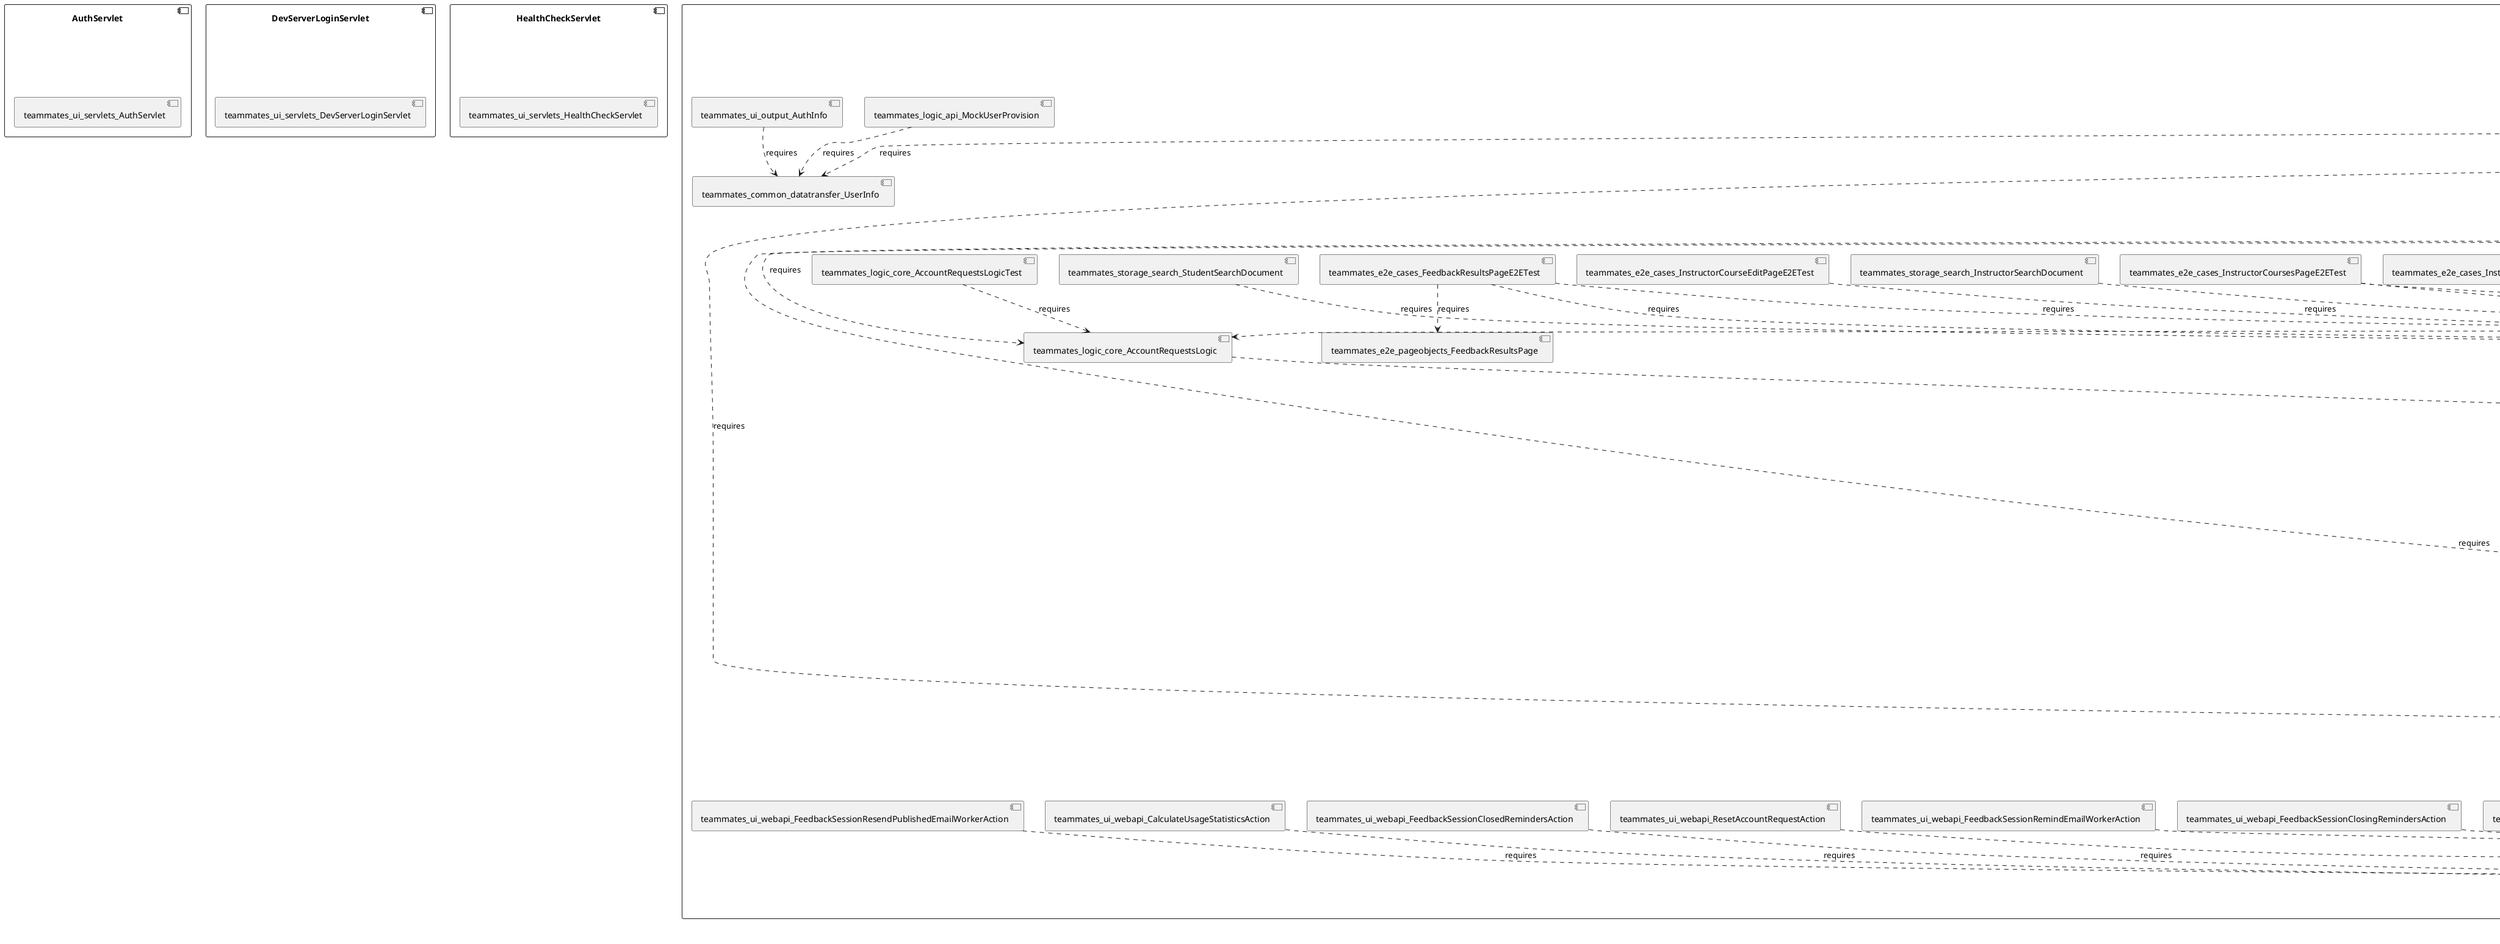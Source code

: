@startuml
skinparam fixCircleLabelOverlapping true
component "AuthServlet\n\n\n\n\n\n" {
[teammates_ui_servlets_AuthServlet]
}
component "DevServerLoginServlet\n\n\n\n\n\n" {
[teammates_ui_servlets_DevServerLoginServlet]
}
component "HealthCheckServlet\n\n\n\n\n\n" {
[teammates_ui_servlets_HealthCheckServlet]
}
component "LogoutServlet\n\n\n\n\n\n" {
[teammates_common_datatransfer_attributes_CourseAttributes]
[teammates_logic_external_SendgridService]
[teammates_logic_core_FeedbackResponseCommentsLogicTest]
[teammates_ui_webapi_UnpublishFeedbackSessionAction]
[teammates_ui_output_FeedbackSessionData]
[teammates_ui_webapi_UpdateFeedbackSessionAction]
[teammates_logic_external_GoogleCloudTasksService]
[teammates_e2e_pageobjects_AppPage]
[teammates_e2e_pageobjects_InstructorFeedbackResultsPage]
[teammates_storage_api_CoursesDbTest]
[teammates_e2e_pageobjects_FeedbackResultsPage]
[teammates_ui_webapi_BaseActionTest]
[teammates_ui_webapi_GetFeedbackResponsesActionTest]
[teammates_logic_api_EmailGeneratorTest]
[teammates_storage_api_FeedbackQuestionsDb]
[teammates_test_BaseTestCaseWithLocalDatabaseAccess]
[teammates_storage_search_StudentSearchDocument]
[teammates_lnp_cases_BaseLNPTestCase]
[teammates_e2e_cases_InstructorFeedbackReportPageE2ETest]
[teammates_client_scripts_DataMigrationForTeamNameInResponseGiver]
[teammates_ui_webapi_DatastoreBackupAction]
[teammates_storage_api_DeadlineExtensionsDb]
[teammates_e2e_util_BackDoor]
[teammates_ui_servlets_LogoutServlet]
[teammates_logic_api_LogicExtension]
[teammates_logic_external_EmptyAuthService]
[teammates_common_util_StringHelper]
[teammates_logic_api_Logic]
[teammates_storage_api_FeedbackQuestionsDbTest]
[teammates_common_util_Logger]
[teammates_logic_core_InstructorsLogicTest]
[teammates_ui_webapi_CreateNotificationAction]
[teammates_e2e_cases_InstructorCoursesPageE2ETest]
[teammates_storage_search_SearchManager]
[teammates_lnp_util_BackDoor]
[teammates_test_MockHttpServletResponse]
[teammates_e2e_cases_FeedbackResultsPageE2ETest]
[teammates_e2e_cases_InstructorSessionIndividualExtensionPageE2ETest]
[teammates_ui_webapi_FeedbackSessionRemindParticularUsersEmailWorkerAction]
[teammates_ui_webapi_SendErrorReportAction]
[teammates_storage_api_FeedbackSessionsDbTest]
[teammates_e2e_cases_InstructorCourseEditPageE2ETest]
[teammates_ui_servlets_LoginServlet]
[teammates_logic_api_MockUserProvision]
[teammates_ui_servlets_OAuth2CallbackServlet]
[teammates_ui_webapi_GetCoursesActionTest]
[teammates_ui_servlets_OriginCheckFilterTest]
[teammates_ui_webapi_CreateAccountAction]
[teammates_ui_output_FeedbackQuestionData]
[teammates_logic_core_AccountRequestsLogic]
[teammates_ui_servlets_OriginCheckFilter]
[teammates_logic_core_AccountsLogicTest]
[teammates_ui_webapi_FeedbackSessionOpeningSoonRemindersAction]
[teammates_ui_webapi_FeedbackSessionOpeningRemindersAction]
[teammates_logic_core_StudentsLogicTest]
[teammates_storage_api_EntitiesDb]
[teammates_e2e_cases_BaseE2ETestCase]
[teammates_logic_core_FeedbackQuestionsLogic]
[teammates_logic_external_AuthService]
[teammates_logic_api_TaskQueuer]
[teammates_logic_core_FeedbackResponsesLogicTest]
[teammates_logic_external_LocalTaskQueueService]
[teammates_logic_api_MockEmailSender]
[teammates_logic_external_EmptyEmailService]
[teammates_logic_core_AccountsLogic]
[teammates_storage_api_FeedbackResponseCommentsDbTest]
[teammates_main_Application]
[teammates_common_datatransfer_questions_FeedbackResponseDetails]
[teammates_logic_api_MockAuthProxy]
[teammates_logic_api_UserProvisionTest]
[teammates_logic_external_MailgunService]
[teammates_ui_webapi_CreateFeedbackSessionLogAction]
[teammates_ui_output_FeedbackResponseCommentData]
[teammates_logic_core_CoursesLogic]
[teammates_logic_core_DeadlineExtensionsLogic]
[teammates_storage_search_StudentSearchManager]
[teammates_common_datatransfer_attributes_FeedbackQuestionAttributes]
[teammates_storage_api_NotificationsDbTest]
[teammates_e2e_cases_InstructorCourseJoinConfirmationPageE2ETest]
[teammates_client_scripts_GenerateUsageStatisticsObjects]
[teammates_e2e_cases_StudentCourseJoinConfirmationPageE2ETest]
[teammates_logic_core_FeedbackQuestionsLogicTest]
[teammates_ui_webapi_SearchInstructorsActionTest]
[teammates_logic_core_InstructorsLogic]
[teammates_ui_servlets_RequestTraceFilter]
[teammates_common_datatransfer_attributes_StudentAttributes]
[teammates_logic_core_FeedbackSessionsLogic]
[teammates_common_datatransfer_InstructorPrivileges]
[teammates_storage_api_UsageStatisticsDb]
[teammates_logic_api_EmailSender]
[teammates_storage_search_SearchManagerFactory]
[teammates_logic_external_GoogleRecaptchaService]
[teammates_logic_core_DataBundleLogic]
[teammates_lnp_util_LNPSpecification]
[teammates_logic_external_FirebaseAuthService]
[teammates_ui_webapi_ArchiveCourseAction]
[teammates_common_util_Config]
[teammates_storage_api_CoursesDb]
[teammates_ui_servlets_WebApiServletTest]
[teammates_ui_webapi_FeedbackSessionPublishedEmailWorkerAction]
[teammates_e2e_cases_BaseFeedbackQuestionE2ETest]
[teammates_common_datatransfer_attributes_FeedbackResponseCommentAttributes]
[teammates_storage_api_FeedbackResponsesDbTest]
[teammates_ui_servlets_WebPageServlet]
[teammates_common_datatransfer_DataBundle]
[teammates_storage_search_InstructorSearchTest]
[teammates_ui_output_InstructorPrivilegeData]
[teammates_logic_api_AuthProxy]
[teammates_storage_api_AccountRequestsDbTest]
[teammates_ui_webapi_CreateFeedbackSessionAction]
[teammates_common_datatransfer_UserInfo]
[teammates_logic_core_FeedbackResponseCommentsLogic]
[teammates_common_datatransfer_attributes_FeedbackQuestionAttributesTest]
[teammates_logic_external_MailjetService]
[teammates_ui_webapi_GateKeeper]
[teammates_storage_api_FeedbackResponsesDb]
[teammates_storage_search_StudentSearchTest]
[teammates_ui_output_CourseData]
[teammates_common_datatransfer_attributes_InstructorAttributes]
[teammates_e2e_cases_InstructorCourseDetailsPageE2ETest]
[teammates_logic_core_DataBundleLogicTest]
[teammates_ui_servlets_LegacyUrlMapperTest]
[teammates_common_util_AppUrl]
[teammates_logic_core_FeedbackSessionsLogicTest]
[teammates_ui_webapi_CreateFeedbackResponseCommentActionTest]
[teammates_common_datatransfer_questions_FeedbackQuestionDetails]
[teammates_ui_webapi_GetFeedbackQuestionRecipientsActionTest]
[teammates_logic_api_BaseLogicTest]
[teammates_e2e_cases_axe_StudentCourseJoinConfirmationPageAxeTest]
[teammates_logic_external_EmptyRecaptchaService]
[teammates_logic_core_BaseLogicTest]
[teammates_logic_core_FeedbackResponsesLogic]
[teammates_storage_api_FeedbackResponseCommentsDb]
[teammates_storage_api_FeedbackSessionsDb]
[teammates_logic_external_EmailSenderService]
[teammates_e2e_util_RetryManager]
[teammates_logic_external_LogService]
[teammates_logic_api_MockLogsProcessor]
[teammates_ui_webapi_GetAccountsActionTest]
[teammates_logic_external_RecaptchaService]
[teammates_logic_core_NotificationsLogic]
[teammates_storage_api_DeadlineExtensionsDbTest]
[teammates_storage_search_BaseSearchTest]
[teammates_storage_api_StudentsDbTest]
[teammates_storage_api_StudentsDb]
[teammates_logic_api_RecaptchaVerifier]
[teammates_logic_api_MockTaskQueuer]
[teammates_logic_external_LocalLoggingService]
[teammates_logic_external_TaskQueueService]
[teammates_logic_core_StudentsLogic]
[teammates_logic_external_GoogleCloudLoggingService]
[teammates_client_scripts_PopulateCourseSearchDocuments]
[teammates_ui_webapi_PublishFeedbackSessionAction]
[teammates_logic_core_UsageStatisticsLogicTest]
[teammates_ui_output_FeedbackResponseData]
[teammates_logic_api_EmailGenerator]
[teammates_e2e_cases_InstructorCourseStudentDetailsEditPageE2ETest]
[teammates_ui_output_FeedbackSessionLogData]
[teammates_common_datatransfer_attributes_FeedbackSessionAttributes]
[teammates_logic_core_NotificationsLogicTest]
[teammates_ui_webapi_SubmitFeedbackResponsesAction]
[teammates_ui_output_AuthInfo]
[teammates_common_datatransfer_TeamEvalResult]
[teammates_storage_api_InstructorsDbTest]
[teammates_storage_api_EntitiesDbTest]
[teammates_ui_webapi_GetInstructorPrivilegeActionTest]
[teammates_ui_webapi_UpdateInstructorPrivilegeAction]
[teammates_e2e_cases_InstructorFeedbackSessionsPageE2ETest]
[teammates_logic_api_UserProvision]
[teammates_storage_search_InstructorSearchManager]
[teammates_e2e_cases_FeedbackSubmitPageE2ETest]
[teammates_ui_webapi_RestoreFeedbackSessionActionTest]
[teammates_ui_servlets_WebApiServlet]
[teammates_logic_core_DeadlineExtensionsLogicTest]
[teammates_logic_api_LogsProcessor]
[teammates_e2e_cases_AdminSessionsPageE2ETest]
[teammates_ui_webapi_GetFeedbackResponseCommentActionTest]
[teammates_storage_api_AccountRequestsDb]
[teammates_ui_servlets_LegacyUrlMapper]
[teammates_e2e_cases_InstructorFeedbackEditPageE2ETest]
[teammates_logic_core_CoursesLogicTest]
[teammates_ui_request_InstructorPrivilegeUpdateRequest]
[teammates_ui_webapi_UpdateFeedbackResponseCommentActionTest]
[teammates_logic_core_LogicStarter]
[teammates_storage_api_NotificationsDb]
[teammates_e2e_cases_InstructorStudentActivityLogsPageE2ETest]
[teammates_logic_api_MockRecaptchaVerifier]
[teammates_client_scripts_DataMigrationForFeedbackSessionMismatchedTimezone]
[teammates_storage_search_AccountRequestSearchTest]
[teammates_e2e_cases_axe_InstructorCourseJoinConfirmationPageAxeTest]
[teammates_ui_webapi_FeedbackSessionUnpublishedEmailWorkerAction]
[teammates_storage_search_InstructorSearchDocument]
[teammates_test_MockHttpServletRequest]
[teammates_storage_api_AccountsDbTest]
[teammates_common_datatransfer_attributes_FeedbackResponseAttributes]
[teammates_ui_webapi_FeedbackSessionClosingRemindersAction]
[teammates_ui_webapi_FeedbackSessionRemindEmailWorkerAction]
[teammates_e2e_cases_InstructorHomePageE2ETest]
[teammates_common_datatransfer_InstructorPermissionSet]
[teammates_ui_webapi_ResetAccountRequestAction]
[teammates_storage_search_AccountRequestSearchManager]
[teammates_storage_api_InstructorsDb]
[teammates_e2e_pageobjects_Browser]
[teammates_storage_api_AccountsDb]
[teammates_ui_webapi_FeedbackSessionClosedRemindersAction]
[teammates_ui_webapi_CalculateUsageStatisticsAction]
[teammates_ui_webapi_FeedbackSessionResendPublishedEmailWorkerAction]
[teammates_ui_webapi_JoinCourseAction]
[teammates_common_datatransfer_questions_FeedbackContributionQuestionDetails]
[teammates_ui_webapi_CreateNotificationActionTest]
[teammates_logic_core_UsageStatisticsLogic]
[teammates_test_MockFilterChain]
[teammates_logic_core_AccountRequestsLogicTest]
[teammates_ui_webapi_Action]
[teammates_common_datatransfer_attributes_NotificationAttributes]
[teammates_logic_core_InstructorsLogicTest]..>[teammates_storage_api_InstructorsDb] : requires
[teammates_logic_core_InstructorsLogic]..>[teammates_storage_api_InstructorsDb] : requires
[teammates_logic_core_DataBundleLogic]..>[teammates_storage_api_InstructorsDb] : requires
[teammates_storage_search_InstructorSearchTest]..>[teammates_storage_api_InstructorsDb] : requires
[teammates_storage_api_InstructorsDbTest]..>[teammates_storage_api_InstructorsDb] : requires
[teammates_storage_search_InstructorSearchManager]..>[teammates_storage_api_InstructorsDb] : requires
[teammates_ui_output_FeedbackResponseData]..>[teammates_common_datatransfer_questions_FeedbackResponseDetails] : requires
[teammates_common_datatransfer_attributes_FeedbackResponseAttributes]..>[teammates_common_datatransfer_questions_FeedbackResponseDetails] : requires
[teammates_ui_webapi_BaseActionTest]..>[teammates_logic_api_MockLogsProcessor] : requires
[teammates_ui_webapi_GetFeedbackResponsesActionTest]..>[teammates_common_datatransfer_attributes_FeedbackQuestionAttributes] : requires
[teammates_e2e_cases_InstructorFeedbackReportPageE2ETest]..>[teammates_common_datatransfer_attributes_FeedbackQuestionAttributes] : requires
[teammates_e2e_cases_InstructorStudentActivityLogsPageE2ETest]..>[teammates_common_datatransfer_attributes_FeedbackQuestionAttributes] : requires
[teammates_e2e_cases_FeedbackResultsPageE2ETest]..>[teammates_e2e_pageobjects_FeedbackResultsPage] : requires
[teammates_client_scripts_GenerateUsageStatisticsObjects]..>[teammates_logic_api_Logic] : requires
[teammates_client_scripts_PopulateCourseSearchDocuments]..>[teammates_logic_api_Logic] : requires
[teammates_ui_webapi_Action]..>[teammates_logic_api_Logic] : requires
[teammates_logic_api_Logic]..>[teammates_logic_core_AccountRequestsLogic] : requires
[teammates_logic_core_UsageStatisticsLogic]..>[teammates_logic_core_AccountRequestsLogic] : requires
[teammates_logic_core_AccountRequestsLogicTest]..>[teammates_logic_core_AccountRequestsLogic] : requires
[teammates_ui_webapi_BaseActionTest]..>[teammates_logic_api_MockAuthProxy] : requires
[teammates_e2e_pageobjects_AppPage]..>[teammates_e2e_pageobjects_Browser] : requires
[teammates_e2e_cases_BaseE2ETestCase]..>[teammates_e2e_pageobjects_Browser] : requires
[teammates_ui_webapi_Action]..>[teammates_logic_api_LogsProcessor] : requires
[teammates_logic_api_RecaptchaVerifier]..>[teammates_logic_external_GoogleRecaptchaService] : requires
[teammates_logic_api_RecaptchaVerifier]..>[teammates_logic_external_EmptyRecaptchaService] : requires
[teammates_logic_api_RecaptchaVerifier]..>[teammates_logic_external_RecaptchaService] : requires
[teammates_logic_core_FeedbackResponseCommentsLogicTest]..>[teammates_logic_core_FeedbackResponsesLogic] : requires
[teammates_client_scripts_DataMigrationForTeamNameInResponseGiver]..>[teammates_logic_core_FeedbackResponsesLogic] : requires
[teammates_logic_api_Logic]..>[teammates_logic_core_FeedbackResponsesLogic] : requires
[teammates_logic_core_InstructorsLogicTest]..>[teammates_logic_core_FeedbackResponsesLogic] : requires
[teammates_logic_core_StudentsLogicTest]..>[teammates_logic_core_FeedbackResponsesLogic] : requires
[teammates_logic_core_FeedbackQuestionsLogic]..>[teammates_logic_core_FeedbackResponsesLogic] : requires
[teammates_logic_core_FeedbackResponsesLogicTest]..>[teammates_logic_core_FeedbackResponsesLogic] : requires
[teammates_logic_core_CoursesLogic]..>[teammates_logic_core_FeedbackResponsesLogic] : requires
[teammates_logic_core_FeedbackQuestionsLogicTest]..>[teammates_logic_core_FeedbackResponsesLogic] : requires
[teammates_logic_core_InstructorsLogic]..>[teammates_logic_core_FeedbackResponsesLogic] : requires
[teammates_logic_core_FeedbackSessionsLogic]..>[teammates_logic_core_FeedbackResponsesLogic] : requires
[teammates_logic_core_FeedbackResponseCommentsLogic]..>[teammates_logic_core_FeedbackResponsesLogic] : requires
[teammates_logic_core_FeedbackSessionsLogicTest]..>[teammates_logic_core_FeedbackResponsesLogic] : requires
[teammates_logic_core_StudentsLogic]..>[teammates_logic_core_FeedbackResponsesLogic] : requires
[teammates_logic_core_CoursesLogicTest]..>[teammates_logic_core_FeedbackResponsesLogic] : requires
[teammates_logic_core_UsageStatisticsLogic]..>[teammates_logic_core_FeedbackResponsesLogic] : requires
[teammates_storage_api_FeedbackSessionsDbTest]..>[teammates_storage_api_FeedbackSessionsDb] : requires
[teammates_logic_core_FeedbackSessionsLogic]..>[teammates_storage_api_FeedbackSessionsDb] : requires
[teammates_logic_core_DataBundleLogic]..>[teammates_storage_api_FeedbackSessionsDb] : requires
[teammates_logic_core_FeedbackSessionsLogicTest]..>[teammates_storage_api_FeedbackSessionsDb] : requires
[teammates_ui_output_FeedbackQuestionData]..>[teammates_common_datatransfer_questions_FeedbackQuestionDetails] : requires
[teammates_common_datatransfer_attributes_FeedbackQuestionAttributes]..>[teammates_common_datatransfer_questions_FeedbackQuestionDetails] : requires
[teammates_ui_servlets_OriginCheckFilterTest]..>[teammates_test_MockFilterChain] : requires
[teammates_logic_core_FeedbackResponseCommentsLogicTest]..>[teammates_logic_core_FeedbackQuestionsLogic] : requires
[teammates_logic_api_Logic]..>[teammates_logic_core_FeedbackQuestionsLogic] : requires
[teammates_logic_core_StudentsLogicTest]..>[teammates_logic_core_FeedbackQuestionsLogic] : requires
[teammates_logic_core_FeedbackResponsesLogicTest]..>[teammates_logic_core_FeedbackQuestionsLogic] : requires
[teammates_logic_core_CoursesLogic]..>[teammates_logic_core_FeedbackQuestionsLogic] : requires
[teammates_logic_core_FeedbackQuestionsLogicTest]..>[teammates_logic_core_FeedbackQuestionsLogic] : requires
[teammates_logic_core_InstructorsLogic]..>[teammates_logic_core_FeedbackQuestionsLogic] : requires
[teammates_logic_core_FeedbackSessionsLogic]..>[teammates_logic_core_FeedbackQuestionsLogic] : requires
[teammates_logic_core_FeedbackSessionsLogicTest]..>[teammates_logic_core_FeedbackQuestionsLogic] : requires
[teammates_logic_core_FeedbackResponsesLogic]..>[teammates_logic_core_FeedbackQuestionsLogic] : requires
[teammates_logic_core_CoursesLogicTest]..>[teammates_logic_core_FeedbackQuestionsLogic] : requires
[teammates_ui_output_InstructorPrivilegeData]..>[teammates_common_datatransfer_InstructorPrivileges] : requires
[teammates_common_datatransfer_attributes_InstructorAttributes]..>[teammates_common_datatransfer_InstructorPrivileges] : requires
[teammates_ui_request_InstructorPrivilegeUpdateRequest]..>[teammates_common_datatransfer_InstructorPrivileges] : requires
[teammates_storage_search_SearchManagerFactory]..>[teammates_storage_search_InstructorSearchManager] : requires
[teammates_lnp_cases_BaseLNPTestCase]..>[teammates_lnp_util_BackDoor] : requires
[teammates_logic_api_EmailSender]..>[teammates_logic_external_SendgridService] : requires
[teammates_logic_api_EmailSender]..>[teammates_logic_external_EmptyEmailService] : requires
[teammates_logic_api_EmailSender]..>[teammates_logic_external_MailgunService] : requires
[teammates_logic_api_EmailSender]..>[teammates_logic_external_MailjetService] : requires
[teammates_logic_api_EmailSender]..>[teammates_logic_external_EmailSenderService] : requires
[teammates_ui_output_FeedbackSessionLogData]..>[teammates_ui_output_FeedbackSessionData] : requires
[teammates_ui_webapi_BaseActionTest]..>[teammates_logic_api_LogicExtension] : requires
[teammates_test_BaseTestCaseWithLocalDatabaseAccess]..>[teammates_logic_api_LogicExtension] : requires
[teammates_storage_api_FeedbackResponseCommentsDbTest]..>[teammates_storage_api_FeedbackResponseCommentsDb] : requires
[teammates_logic_core_DataBundleLogic]..>[teammates_storage_api_FeedbackResponseCommentsDb] : requires
[teammates_logic_core_FeedbackResponseCommentsLogic]..>[teammates_storage_api_FeedbackResponseCommentsDb] : requires
[teammates_ui_servlets_OriginCheckFilterTest]..>[teammates_test_MockHttpServletResponse] : requires
[teammates_ui_servlets_WebApiServletTest]..>[teammates_test_MockHttpServletResponse] : requires
[teammates_ui_servlets_LegacyUrlMapperTest]..>[teammates_test_MockHttpServletResponse] : requires
[teammates_logic_api_Logic]..>[teammates_logic_core_AccountsLogic] : requires
[teammates_logic_core_AccountsLogicTest]..>[teammates_logic_core_AccountsLogic] : requires
[teammates_logic_core_StudentsLogicTest]..>[teammates_logic_core_AccountsLogic] : requires
[teammates_logic_core_CoursesLogic]..>[teammates_logic_core_AccountsLogic] : requires
[teammates_logic_core_CoursesLogicTest]..>[teammates_logic_core_AccountsLogic] : requires
[teammates_logic_api_MockUserProvision]..>[teammates_common_datatransfer_UserInfo] : requires
[teammates_ui_output_AuthInfo]..>[teammates_common_datatransfer_UserInfo] : requires
[teammates_ui_webapi_Action]..>[teammates_common_datatransfer_UserInfo] : requires
[teammates_logic_api_UserProvisionTest]..>[teammates_logic_api_UserProvision] : requires
[teammates_ui_webapi_Action]..>[teammates_logic_api_UserProvision] : requires
[teammates_e2e_cases_BaseE2ETestCase]..>[teammates_e2e_util_BackDoor] : requires
[teammates_e2e_pageobjects_AppPage]..>[teammates_e2e_util_RetryManager] : requires
[teammates_logic_api_AuthProxy]..>[teammates_logic_external_EmptyAuthService] : requires
[teammates_logic_api_AuthProxy]..>[teammates_logic_external_AuthService] : requires
[teammates_logic_api_AuthProxy]..>[teammates_logic_external_FirebaseAuthService] : requires
[teammates_storage_api_NotificationsDbTest]..>[teammates_storage_api_NotificationsDb] : requires
[teammates_logic_core_DataBundleLogic]..>[teammates_storage_api_NotificationsDb] : requires
[teammates_logic_core_NotificationsLogic]..>[teammates_storage_api_NotificationsDb] : requires
[teammates_logic_core_NotificationsLogicTest]..>[teammates_storage_api_NotificationsDb] : requires
[teammates_common_datatransfer_attributes_CourseAttributes]..>[teammates_common_util_Logger] : requires
[teammates_ui_webapi_UnpublishFeedbackSessionAction]..>[teammates_common_util_Logger] : requires
[teammates_ui_webapi_UpdateFeedbackSessionAction]..>[teammates_common_util_Logger] : requires
[teammates_logic_external_GoogleCloudTasksService]..>[teammates_common_util_Logger] : requires
[teammates_lnp_cases_BaseLNPTestCase]..>[teammates_common_util_Logger] : requires
[teammates_ui_webapi_DatastoreBackupAction]..>[teammates_common_util_Logger] : requires
[teammates_ui_servlets_LogoutServlet]..>[teammates_common_util_Logger] : requires
[teammates_common_util_StringHelper]..>[teammates_common_util_Logger] : requires
[teammates_ui_webapi_CreateNotificationAction]..>[teammates_common_util_Logger] : requires
[teammates_storage_search_SearchManager]..>[teammates_common_util_Logger] : requires
[teammates_ui_webapi_FeedbackSessionRemindParticularUsersEmailWorkerAction]..>[teammates_common_util_Logger] : requires
[teammates_ui_webapi_SendErrorReportAction]..>[teammates_common_util_Logger] : requires
[teammates_ui_servlets_LoginServlet]..>[teammates_common_util_Logger] : requires
[teammates_ui_servlets_OAuth2CallbackServlet]..>[teammates_common_util_Logger] : requires
[teammates_ui_webapi_CreateAccountAction]..>[teammates_common_util_Logger] : requires
[teammates_ui_servlets_OriginCheckFilter]..>[teammates_common_util_Logger] : requires
[teammates_ui_webapi_FeedbackSessionOpeningSoonRemindersAction]..>[teammates_common_util_Logger] : requires
[teammates_ui_webapi_FeedbackSessionOpeningRemindersAction]..>[teammates_common_util_Logger] : requires
[teammates_storage_api_EntitiesDb]..>[teammates_common_util_Logger] : requires
[teammates_logic_core_FeedbackQuestionsLogic]..>[teammates_common_util_Logger] : requires
[teammates_logic_api_TaskQueuer]..>[teammates_common_util_Logger] : requires
[teammates_logic_external_LocalTaskQueueService]..>[teammates_common_util_Logger] : requires
[teammates_main_Application]..>[teammates_common_util_Logger] : requires
[teammates_logic_external_MailgunService]..>[teammates_common_util_Logger] : requires
[teammates_ui_webapi_CreateFeedbackSessionLogAction]..>[teammates_common_util_Logger] : requires
[teammates_logic_core_CoursesLogic]..>[teammates_common_util_Logger] : requires
[teammates_logic_core_InstructorsLogic]..>[teammates_common_util_Logger] : requires
[teammates_ui_servlets_RequestTraceFilter]..>[teammates_common_util_Logger] : requires
[teammates_logic_core_FeedbackSessionsLogic]..>[teammates_common_util_Logger] : requires
[teammates_logic_api_EmailSender]..>[teammates_common_util_Logger] : requires
[teammates_logic_external_GoogleRecaptchaService]..>[teammates_common_util_Logger] : requires
[teammates_logic_external_FirebaseAuthService]..>[teammates_common_util_Logger] : requires
[teammates_ui_webapi_ArchiveCourseAction]..>[teammates_common_util_Logger] : requires
[teammates_common_util_Config]..>[teammates_common_util_Logger] : requires
[teammates_ui_webapi_FeedbackSessionPublishedEmailWorkerAction]..>[teammates_common_util_Logger] : requires
[teammates_ui_servlets_WebPageServlet]..>[teammates_common_util_Logger] : requires
[teammates_ui_webapi_CreateFeedbackSessionAction]..>[teammates_common_util_Logger] : requires
[teammates_storage_api_FeedbackResponseCommentsDb]..>[teammates_common_util_Logger] : requires
[teammates_storage_api_StudentsDb]..>[teammates_common_util_Logger] : requires
[teammates_ui_webapi_PublishFeedbackSessionAction]..>[teammates_common_util_Logger] : requires
[teammates_ui_webapi_SubmitFeedbackResponsesAction]..>[teammates_common_util_Logger] : requires
[teammates_common_datatransfer_TeamEvalResult]..>[teammates_common_util_Logger] : requires
[teammates_ui_webapi_UpdateInstructorPrivilegeAction]..>[teammates_common_util_Logger] : requires
[teammates_ui_servlets_WebApiServlet]..>[teammates_common_util_Logger] : requires
[teammates_ui_servlets_LegacyUrlMapper]..>[teammates_common_util_Logger] : requires
[teammates_logic_core_LogicStarter]..>[teammates_common_util_Logger] : requires
[teammates_ui_webapi_FeedbackSessionUnpublishedEmailWorkerAction]..>[teammates_common_util_Logger] : requires
[teammates_ui_webapi_FeedbackSessionClosingRemindersAction]..>[teammates_common_util_Logger] : requires
[teammates_ui_webapi_FeedbackSessionRemindEmailWorkerAction]..>[teammates_common_util_Logger] : requires
[teammates_ui_webapi_ResetAccountRequestAction]..>[teammates_common_util_Logger] : requires
[teammates_ui_webapi_FeedbackSessionClosedRemindersAction]..>[teammates_common_util_Logger] : requires
[teammates_ui_webapi_CalculateUsageStatisticsAction]..>[teammates_common_util_Logger] : requires
[teammates_ui_webapi_FeedbackSessionResendPublishedEmailWorkerAction]..>[teammates_common_util_Logger] : requires
[teammates_ui_webapi_JoinCourseAction]..>[teammates_common_util_Logger] : requires
[teammates_common_datatransfer_questions_FeedbackContributionQuestionDetails]..>[teammates_common_util_Logger] : requires
[teammates_logic_api_Logic]..>[teammates_logic_core_DataBundleLogic] : requires
[teammates_logic_core_DataBundleLogicTest]..>[teammates_logic_core_DataBundleLogic] : requires
[teammates_ui_webapi_GetFeedbackResponsesActionTest]..>[teammates_common_datatransfer_attributes_InstructorAttributes] : requires
[teammates_e2e_cases_InstructorFeedbackReportPageE2ETest]..>[teammates_common_datatransfer_attributes_InstructorAttributes] : requires
[teammates_e2e_cases_InstructorSessionIndividualExtensionPageE2ETest]..>[teammates_common_datatransfer_attributes_InstructorAttributes] : requires
[teammates_e2e_cases_InstructorCourseJoinConfirmationPageE2ETest]..>[teammates_common_datatransfer_attributes_InstructorAttributes] : requires
[teammates_ui_webapi_SearchInstructorsActionTest]..>[teammates_common_datatransfer_attributes_InstructorAttributes] : requires
[teammates_e2e_cases_BaseFeedbackQuestionE2ETest]..>[teammates_common_datatransfer_attributes_InstructorAttributes] : requires
[teammates_ui_webapi_CreateFeedbackResponseCommentActionTest]..>[teammates_common_datatransfer_attributes_InstructorAttributes] : requires
[teammates_ui_webapi_GetFeedbackQuestionRecipientsActionTest]..>[teammates_common_datatransfer_attributes_InstructorAttributes] : requires
[teammates_e2e_cases_InstructorFeedbackSessionsPageE2ETest]..>[teammates_common_datatransfer_attributes_InstructorAttributes] : requires
[teammates_e2e_cases_FeedbackSubmitPageE2ETest]..>[teammates_common_datatransfer_attributes_InstructorAttributes] : requires
[teammates_ui_webapi_RestoreFeedbackSessionActionTest]..>[teammates_common_datatransfer_attributes_InstructorAttributes] : requires
[teammates_ui_webapi_GetFeedbackResponseCommentActionTest]..>[teammates_common_datatransfer_attributes_InstructorAttributes] : requires
[teammates_e2e_cases_InstructorFeedbackEditPageE2ETest]..>[teammates_common_datatransfer_attributes_InstructorAttributes] : requires
[teammates_ui_webapi_UpdateFeedbackResponseCommentActionTest]..>[teammates_common_datatransfer_attributes_InstructorAttributes] : requires
[teammates_e2e_cases_InstructorStudentActivityLogsPageE2ETest]..>[teammates_common_datatransfer_attributes_InstructorAttributes] : requires
[teammates_e2e_cases_axe_InstructorCourseJoinConfirmationPageAxeTest]..>[teammates_common_datatransfer_attributes_InstructorAttributes] : requires
[teammates_e2e_cases_InstructorHomePageE2ETest]..>[teammates_common_datatransfer_attributes_InstructorAttributes] : requires
[teammates_ui_webapi_Action]..>[teammates_common_datatransfer_attributes_InstructorAttributes] : requires
[teammates_ui_webapi_BaseActionTest]..>[teammates_logic_api_MockEmailSender] : requires
[teammates_ui_servlets_LegacyUrlMapperTest]..>[teammates_ui_servlets_LegacyUrlMapper] : requires
[teammates_storage_api_FeedbackQuestionsDbTest]..>[teammates_storage_api_FeedbackQuestionsDb] : requires
[teammates_logic_core_FeedbackQuestionsLogic]..>[teammates_storage_api_FeedbackQuestionsDb] : requires
[teammates_logic_core_DataBundleLogic]..>[teammates_storage_api_FeedbackQuestionsDb] : requires
[teammates_storage_api_FeedbackResponsesDbTest]..>[teammates_storage_api_FeedbackQuestionsDb] : requires
[teammates_ui_webapi_BaseActionTest]..>[teammates_logic_api_MockTaskQueuer] : requires
[teammates_logic_api_LogsProcessor]..>[teammates_logic_external_LogService] : requires
[teammates_logic_api_LogsProcessor]..>[teammates_logic_external_LocalLoggingService] : requires
[teammates_logic_api_LogsProcessor]..>[teammates_logic_external_GoogleCloudLoggingService] : requires
[teammates_logic_core_UsageStatisticsLogic]..>[teammates_storage_api_UsageStatisticsDb] : requires
[teammates_logic_core_AccountsLogicTest]..>[teammates_storage_api_AccountsDb] : requires
[teammates_logic_core_AccountsLogic]..>[teammates_storage_api_AccountsDb] : requires
[teammates_logic_core_DataBundleLogic]..>[teammates_storage_api_AccountsDb] : requires
[teammates_storage_api_AccountsDbTest]..>[teammates_storage_api_AccountsDb] : requires
[teammates_logic_api_Logic]..>[teammates_logic_core_UsageStatisticsLogic] : requires
[teammates_logic_core_UsageStatisticsLogicTest]..>[teammates_logic_core_UsageStatisticsLogic] : requires
[teammates_logic_core_FeedbackResponseCommentsLogicTest]..>[teammates_logic_core_FeedbackResponseCommentsLogic] : requires
[teammates_logic_api_Logic]..>[teammates_logic_core_FeedbackResponseCommentsLogic] : requires
[teammates_logic_core_InstructorsLogicTest]..>[teammates_logic_core_FeedbackResponseCommentsLogic] : requires
[teammates_logic_core_FeedbackResponsesLogicTest]..>[teammates_logic_core_FeedbackResponseCommentsLogic] : requires
[teammates_logic_core_CoursesLogic]..>[teammates_logic_core_FeedbackResponseCommentsLogic] : requires
[teammates_logic_core_FeedbackQuestionsLogicTest]..>[teammates_logic_core_FeedbackResponseCommentsLogic] : requires
[teammates_logic_core_InstructorsLogic]..>[teammates_logic_core_FeedbackResponseCommentsLogic] : requires
[teammates_logic_core_FeedbackSessionsLogic]..>[teammates_logic_core_FeedbackResponseCommentsLogic] : requires
[teammates_logic_core_FeedbackSessionsLogicTest]..>[teammates_logic_core_FeedbackResponseCommentsLogic] : requires
[teammates_logic_core_FeedbackResponsesLogic]..>[teammates_logic_core_FeedbackResponseCommentsLogic] : requires
[teammates_logic_core_CoursesLogicTest]..>[teammates_logic_core_FeedbackResponseCommentsLogic] : requires
[teammates_e2e_cases_InstructorFeedbackReportPageE2ETest]..>[teammates_e2e_pageobjects_InstructorFeedbackResultsPage] : requires
[teammates_logic_core_AccountRequestsLogic]..>[teammates_storage_api_AccountRequestsDb] : requires
[teammates_logic_core_DataBundleLogic]..>[teammates_storage_api_AccountRequestsDb] : requires
[teammates_storage_api_AccountRequestsDbTest]..>[teammates_storage_api_AccountRequestsDb] : requires
[teammates_storage_search_AccountRequestSearchTest]..>[teammates_storage_api_AccountRequestsDb] : requires
[teammates_storage_search_AccountRequestSearchManager]..>[teammates_storage_api_AccountRequestsDb] : requires
[teammates_logic_core_DeadlineExtensionsLogic]..>[teammates_storage_api_DeadlineExtensionsDb] : requires
[teammates_logic_core_DataBundleLogic]..>[teammates_storage_api_DeadlineExtensionsDb] : requires
[teammates_storage_api_DeadlineExtensionsDbTest]..>[teammates_storage_api_DeadlineExtensionsDb] : requires
[teammates_storage_api_CoursesDbTest]..>[teammates_storage_api_CoursesDb] : requires
[teammates_logic_core_CoursesLogic]..>[teammates_storage_api_CoursesDb] : requires
[teammates_storage_search_StudentSearchManager]..>[teammates_storage_api_CoursesDb] : requires
[teammates_logic_core_DataBundleLogic]..>[teammates_storage_api_CoursesDb] : requires
[teammates_storage_api_EntitiesDbTest]..>[teammates_storage_api_CoursesDb] : requires
[teammates_storage_search_InstructorSearchManager]..>[teammates_storage_api_CoursesDb] : requires
[teammates_logic_core_CoursesLogicTest]..>[teammates_storage_api_CoursesDb] : requires
[teammates_logic_core_NotificationsLogicTest]..>[teammates_common_datatransfer_attributes_NotificationAttributes] : requires
[teammates_ui_webapi_CreateNotificationActionTest]..>[teammates_common_datatransfer_attributes_NotificationAttributes] : requires
[teammates_logic_api_EmailGeneratorTest]..>[teammates_logic_core_CoursesLogic] : requires
[teammates_logic_api_Logic]..>[teammates_logic_core_CoursesLogic] : requires
[teammates_logic_core_InstructorsLogicTest]..>[teammates_logic_core_CoursesLogic] : requires
[teammates_logic_core_AccountsLogicTest]..>[teammates_logic_core_CoursesLogic] : requires
[teammates_logic_core_StudentsLogicTest]..>[teammates_logic_core_CoursesLogic] : requires
[teammates_logic_core_FeedbackQuestionsLogic]..>[teammates_logic_core_CoursesLogic] : requires
[teammates_logic_core_AccountsLogic]..>[teammates_logic_core_CoursesLogic] : requires
[teammates_logic_core_FeedbackSessionsLogic]..>[teammates_logic_core_CoursesLogic] : requires
[teammates_logic_core_FeedbackResponseCommentsLogic]..>[teammates_logic_core_CoursesLogic] : requires
[teammates_logic_core_FeedbackSessionsLogicTest]..>[teammates_logic_core_CoursesLogic] : requires
[teammates_logic_api_EmailGenerator]..>[teammates_logic_core_CoursesLogic] : requires
[teammates_logic_core_CoursesLogicTest]..>[teammates_logic_core_CoursesLogic] : requires
[teammates_client_scripts_DataMigrationForFeedbackSessionMismatchedTimezone]..>[teammates_logic_core_CoursesLogic] : requires
[teammates_logic_core_UsageStatisticsLogic]..>[teammates_logic_core_CoursesLogic] : requires
[teammates_logic_api_EmailGeneratorTest]..>[teammates_logic_core_InstructorsLogic] : requires
[teammates_logic_api_Logic]..>[teammates_logic_core_InstructorsLogic] : requires
[teammates_logic_core_InstructorsLogicTest]..>[teammates_logic_core_InstructorsLogic] : requires
[teammates_logic_core_AccountsLogicTest]..>[teammates_logic_core_InstructorsLogic] : requires
[teammates_logic_core_FeedbackQuestionsLogic]..>[teammates_logic_core_InstructorsLogic] : requires
[teammates_logic_core_FeedbackResponsesLogicTest]..>[teammates_logic_core_InstructorsLogic] : requires
[teammates_logic_core_AccountsLogic]..>[teammates_logic_core_InstructorsLogic] : requires
[teammates_logic_core_CoursesLogic]..>[teammates_logic_core_InstructorsLogic] : requires
[teammates_logic_core_FeedbackQuestionsLogicTest]..>[teammates_logic_core_InstructorsLogic] : requires
[teammates_logic_core_FeedbackSessionsLogic]..>[teammates_logic_core_InstructorsLogic] : requires
[teammates_logic_core_FeedbackResponseCommentsLogic]..>[teammates_logic_core_InstructorsLogic] : requires
[teammates_logic_core_FeedbackResponsesLogic]..>[teammates_logic_core_InstructorsLogic] : requires
[teammates_logic_api_EmailGenerator]..>[teammates_logic_core_InstructorsLogic] : requires
[teammates_logic_api_UserProvision]..>[teammates_logic_core_InstructorsLogic] : requires
[teammates_logic_core_CoursesLogicTest]..>[teammates_logic_core_InstructorsLogic] : requires
[teammates_logic_core_UsageStatisticsLogic]..>[teammates_logic_core_InstructorsLogic] : requires
[teammates_ui_output_FeedbackResponseData]..>[teammates_ui_output_FeedbackResponseCommentData] : requires
[teammates_logic_api_EmailGeneratorTest]..>[teammates_logic_core_StudentsLogic] : requires
[teammates_client_scripts_DataMigrationForTeamNameInResponseGiver]..>[teammates_logic_core_StudentsLogic] : requires
[teammates_logic_api_Logic]..>[teammates_logic_core_StudentsLogic] : requires
[teammates_logic_core_AccountsLogicTest]..>[teammates_logic_core_StudentsLogic] : requires
[teammates_logic_core_StudentsLogicTest]..>[teammates_logic_core_StudentsLogic] : requires
[teammates_logic_core_FeedbackQuestionsLogic]..>[teammates_logic_core_StudentsLogic] : requires
[teammates_logic_core_FeedbackResponsesLogicTest]..>[teammates_logic_core_StudentsLogic] : requires
[teammates_logic_core_AccountsLogic]..>[teammates_logic_core_StudentsLogic] : requires
[teammates_logic_core_CoursesLogic]..>[teammates_logic_core_StudentsLogic] : requires
[teammates_logic_core_FeedbackQuestionsLogicTest]..>[teammates_logic_core_StudentsLogic] : requires
[teammates_logic_core_FeedbackSessionsLogic]..>[teammates_logic_core_StudentsLogic] : requires
[teammates_logic_core_FeedbackResponseCommentsLogic]..>[teammates_logic_core_StudentsLogic] : requires
[teammates_logic_core_FeedbackResponsesLogic]..>[teammates_logic_core_StudentsLogic] : requires
[teammates_logic_api_EmailGenerator]..>[teammates_logic_core_StudentsLogic] : requires
[teammates_logic_api_UserProvision]..>[teammates_logic_core_StudentsLogic] : requires
[teammates_logic_core_CoursesLogicTest]..>[teammates_logic_core_StudentsLogic] : requires
[teammates_logic_core_UsageStatisticsLogic]..>[teammates_logic_core_StudentsLogic] : requires
[teammates_ui_servlets_OriginCheckFilterTest]..>[teammates_test_MockHttpServletRequest] : requires
[teammates_ui_servlets_WebApiServletTest]..>[teammates_test_MockHttpServletRequest] : requires
[teammates_ui_servlets_LegacyUrlMapperTest]..>[teammates_test_MockHttpServletRequest] : requires
[teammates_storage_search_StudentSearchDocument]..>[teammates_common_datatransfer_attributes_CourseAttributes] : requires
[teammates_e2e_cases_InstructorCoursesPageE2ETest]..>[teammates_common_datatransfer_attributes_CourseAttributes] : requires
[teammates_e2e_cases_FeedbackResultsPageE2ETest]..>[teammates_common_datatransfer_attributes_CourseAttributes] : requires
[teammates_e2e_cases_InstructorSessionIndividualExtensionPageE2ETest]..>[teammates_common_datatransfer_attributes_CourseAttributes] : requires
[teammates_e2e_cases_InstructorCourseEditPageE2ETest]..>[teammates_common_datatransfer_attributes_CourseAttributes] : requires
[teammates_e2e_cases_BaseFeedbackQuestionE2ETest]..>[teammates_common_datatransfer_attributes_CourseAttributes] : requires
[teammates_e2e_cases_InstructorCourseDetailsPageE2ETest]..>[teammates_common_datatransfer_attributes_CourseAttributes] : requires
[teammates_e2e_cases_InstructorCourseStudentDetailsEditPageE2ETest]..>[teammates_common_datatransfer_attributes_CourseAttributes] : requires
[teammates_e2e_cases_InstructorFeedbackSessionsPageE2ETest]..>[teammates_common_datatransfer_attributes_CourseAttributes] : requires
[teammates_e2e_cases_FeedbackSubmitPageE2ETest]..>[teammates_common_datatransfer_attributes_CourseAttributes] : requires
[teammates_e2e_cases_InstructorFeedbackEditPageE2ETest]..>[teammates_common_datatransfer_attributes_CourseAttributes] : requires
[teammates_ui_webapi_UpdateFeedbackResponseCommentActionTest]..>[teammates_common_datatransfer_attributes_CourseAttributes] : requires
[teammates_e2e_cases_InstructorStudentActivityLogsPageE2ETest]..>[teammates_common_datatransfer_attributes_CourseAttributes] : requires
[teammates_client_scripts_DataMigrationForFeedbackSessionMismatchedTimezone]..>[teammates_common_datatransfer_attributes_CourseAttributes] : requires
[teammates_storage_search_InstructorSearchDocument]..>[teammates_common_datatransfer_attributes_CourseAttributes] : requires
[teammates_e2e_cases_InstructorHomePageE2ETest]..>[teammates_common_datatransfer_attributes_CourseAttributes] : requires
[teammates_ui_servlets_OriginCheckFilterTest]..>[teammates_ui_servlets_OriginCheckFilter] : requires
[teammates_e2e_cases_InstructorFeedbackReportPageE2ETest]..>[teammates_common_datatransfer_attributes_FeedbackResponseAttributes] : requires
[teammates_ui_webapi_CreateFeedbackResponseCommentActionTest]..>[teammates_common_datatransfer_attributes_FeedbackResponseAttributes] : requires
[teammates_ui_webapi_GetFeedbackResponseCommentActionTest]..>[teammates_common_datatransfer_attributes_FeedbackResponseAttributes] : requires
[teammates_ui_webapi_UpdateFeedbackResponseCommentActionTest]..>[teammates_common_datatransfer_attributes_FeedbackResponseAttributes] : requires
[teammates_ui_webapi_BaseActionTest]..>[teammates_logic_api_MockRecaptchaVerifier] : requires
[teammates_ui_webapi_Action]..>[teammates_ui_webapi_GateKeeper] : requires
[teammates_logic_api_Logic]..>[teammates_logic_core_NotificationsLogic] : requires
[teammates_logic_core_AccountsLogic]..>[teammates_logic_core_NotificationsLogic] : requires
[teammates_logic_core_NotificationsLogicTest]..>[teammates_logic_core_NotificationsLogic] : requires
[teammates_logic_core_DataBundleLogic]..>[teammates_storage_api_FeedbackResponsesDb] : requires
[teammates_storage_api_FeedbackResponsesDbTest]..>[teammates_storage_api_FeedbackResponsesDb] : requires
[teammates_logic_core_FeedbackResponsesLogic]..>[teammates_storage_api_FeedbackResponsesDb] : requires
[teammates_e2e_cases_InstructorCoursesPageE2ETest]..>[teammates_common_datatransfer_attributes_FeedbackSessionAttributes] : requires
[teammates_e2e_cases_FeedbackResultsPageE2ETest]..>[teammates_common_datatransfer_attributes_FeedbackSessionAttributes] : requires
[teammates_e2e_cases_InstructorSessionIndividualExtensionPageE2ETest]..>[teammates_common_datatransfer_attributes_FeedbackSessionAttributes] : requires
[teammates_e2e_cases_BaseFeedbackQuestionE2ETest]..>[teammates_common_datatransfer_attributes_FeedbackSessionAttributes] : requires
[teammates_ui_webapi_CreateFeedbackResponseCommentActionTest]..>[teammates_common_datatransfer_attributes_FeedbackSessionAttributes] : requires
[teammates_ui_webapi_GetFeedbackQuestionRecipientsActionTest]..>[teammates_common_datatransfer_attributes_FeedbackSessionAttributes] : requires
[teammates_e2e_cases_InstructorFeedbackSessionsPageE2ETest]..>[teammates_common_datatransfer_attributes_FeedbackSessionAttributes] : requires
[teammates_e2e_cases_FeedbackSubmitPageE2ETest]..>[teammates_common_datatransfer_attributes_FeedbackSessionAttributes] : requires
[teammates_ui_webapi_RestoreFeedbackSessionActionTest]..>[teammates_common_datatransfer_attributes_FeedbackSessionAttributes] : requires
[teammates_e2e_cases_AdminSessionsPageE2ETest]..>[teammates_common_datatransfer_attributes_FeedbackSessionAttributes] : requires
[teammates_e2e_cases_InstructorFeedbackEditPageE2ETest]..>[teammates_common_datatransfer_attributes_FeedbackSessionAttributes] : requires
[teammates_ui_webapi_UpdateFeedbackResponseCommentActionTest]..>[teammates_common_datatransfer_attributes_FeedbackSessionAttributes] : requires
[teammates_e2e_cases_InstructorStudentActivityLogsPageE2ETest]..>[teammates_common_datatransfer_attributes_FeedbackSessionAttributes] : requires
[teammates_e2e_cases_InstructorHomePageE2ETest]..>[teammates_common_datatransfer_attributes_FeedbackSessionAttributes] : requires
[teammates_ui_output_FeedbackSessionData]..>[teammates_common_datatransfer_InstructorPermissionSet] : requires
[teammates_common_datatransfer_InstructorPrivileges]..>[teammates_common_datatransfer_InstructorPermissionSet] : requires
[teammates_ui_output_CourseData]..>[teammates_common_datatransfer_InstructorPermissionSet] : requires
[teammates_logic_api_TaskQueuer]..>[teammates_logic_external_GoogleCloudTasksService] : requires
[teammates_logic_api_TaskQueuer]..>[teammates_logic_external_LocalTaskQueueService] : requires
[teammates_logic_api_TaskQueuer]..>[teammates_logic_external_TaskQueueService] : requires
[teammates_e2e_cases_InstructorFeedbackReportPageE2ETest]..>[teammates_common_datatransfer_attributes_FeedbackResponseCommentAttributes] : requires
[teammates_storage_api_FeedbackResponseCommentsDbTest]..>[teammates_common_datatransfer_attributes_FeedbackResponseCommentAttributes] : requires
[teammates_ui_webapi_UpdateFeedbackResponseCommentActionTest]..>[teammates_common_datatransfer_attributes_FeedbackResponseCommentAttributes] : requires
[teammates_e2e_cases_InstructorFeedbackReportPageE2ETest]..>[teammates_common_util_AppUrl] : requires
[teammates_ui_webapi_Action]..>[teammates_logic_api_TaskQueuer] : requires
[teammates_logic_api_Logic]..>[teammates_logic_core_DeadlineExtensionsLogic] : requires
[teammates_logic_core_CoursesLogic]..>[teammates_logic_core_DeadlineExtensionsLogic] : requires
[teammates_logic_core_InstructorsLogic]..>[teammates_logic_core_DeadlineExtensionsLogic] : requires
[teammates_logic_core_FeedbackSessionsLogic]..>[teammates_logic_core_DeadlineExtensionsLogic] : requires
[teammates_logic_core_StudentsLogic]..>[teammates_logic_core_DeadlineExtensionsLogic] : requires
[teammates_logic_core_DeadlineExtensionsLogicTest]..>[teammates_logic_core_DeadlineExtensionsLogic] : requires
[teammates_storage_search_StudentSearchManager]..>[teammates_storage_api_StudentsDb] : requires
[teammates_logic_core_DataBundleLogic]..>[teammates_storage_api_StudentsDb] : requires
[teammates_storage_search_StudentSearchTest]..>[teammates_storage_api_StudentsDb] : requires
[teammates_storage_api_StudentsDbTest]..>[teammates_storage_api_StudentsDb] : requires
[teammates_logic_core_StudentsLogic]..>[teammates_storage_api_StudentsDb] : requires
[teammates_logic_core_FeedbackResponseCommentsLogicTest]..>[teammates_common_datatransfer_DataBundle] : requires
[teammates_ui_webapi_BaseActionTest]..>[teammates_common_datatransfer_DataBundle] : requires
[teammates_storage_api_FeedbackSessionsDbTest]..>[teammates_common_datatransfer_DataBundle] : requires
[teammates_ui_webapi_GetCoursesActionTest]..>[teammates_common_datatransfer_DataBundle] : requires
[teammates_e2e_cases_BaseE2ETestCase]..>[teammates_common_datatransfer_DataBundle] : requires
[teammates_logic_core_FeedbackResponsesLogicTest]..>[teammates_common_datatransfer_DataBundle] : requires
[teammates_storage_api_FeedbackResponseCommentsDbTest]..>[teammates_common_datatransfer_DataBundle] : requires
[teammates_storage_api_FeedbackResponsesDbTest]..>[teammates_common_datatransfer_DataBundle] : requires
[teammates_common_datatransfer_attributes_FeedbackQuestionAttributesTest]..>[teammates_common_datatransfer_DataBundle] : requires
[teammates_logic_api_BaseLogicTest]..>[teammates_common_datatransfer_DataBundle] : requires
[teammates_logic_core_BaseLogicTest]..>[teammates_common_datatransfer_DataBundle] : requires
[teammates_ui_webapi_GetAccountsActionTest]..>[teammates_common_datatransfer_DataBundle] : requires
[teammates_storage_search_BaseSearchTest]..>[teammates_common_datatransfer_DataBundle] : requires
[teammates_storage_api_InstructorsDbTest]..>[teammates_common_datatransfer_DataBundle] : requires
[teammates_ui_webapi_GetInstructorPrivilegeActionTest]..>[teammates_common_datatransfer_DataBundle] : requires
[teammates_ui_webapi_GetFeedbackResponsesActionTest]..>[teammates_common_datatransfer_attributes_StudentAttributes] : requires
[teammates_e2e_cases_InstructorFeedbackReportPageE2ETest]..>[teammates_common_datatransfer_attributes_StudentAttributes] : requires
[teammates_e2e_cases_StudentCourseJoinConfirmationPageE2ETest]..>[teammates_common_datatransfer_attributes_StudentAttributes] : requires
[teammates_e2e_cases_BaseFeedbackQuestionE2ETest]..>[teammates_common_datatransfer_attributes_StudentAttributes] : requires
[teammates_e2e_cases_InstructorCourseDetailsPageE2ETest]..>[teammates_common_datatransfer_attributes_StudentAttributes] : requires
[teammates_ui_webapi_CreateFeedbackResponseCommentActionTest]..>[teammates_common_datatransfer_attributes_StudentAttributes] : requires
[teammates_ui_webapi_GetFeedbackQuestionRecipientsActionTest]..>[teammates_common_datatransfer_attributes_StudentAttributes] : requires
[teammates_e2e_cases_axe_StudentCourseJoinConfirmationPageAxeTest]..>[teammates_common_datatransfer_attributes_StudentAttributes] : requires
[teammates_e2e_cases_InstructorCourseStudentDetailsEditPageE2ETest]..>[teammates_common_datatransfer_attributes_StudentAttributes] : requires
[teammates_e2e_cases_InstructorFeedbackSessionsPageE2ETest]..>[teammates_common_datatransfer_attributes_StudentAttributes] : requires
[teammates_e2e_cases_FeedbackSubmitPageE2ETest]..>[teammates_common_datatransfer_attributes_StudentAttributes] : requires
[teammates_ui_webapi_GetFeedbackResponseCommentActionTest]..>[teammates_common_datatransfer_attributes_StudentAttributes] : requires
[teammates_ui_webapi_UpdateFeedbackResponseCommentActionTest]..>[teammates_common_datatransfer_attributes_StudentAttributes] : requires
[teammates_e2e_cases_InstructorStudentActivityLogsPageE2ETest]..>[teammates_common_datatransfer_attributes_StudentAttributes] : requires
[teammates_e2e_cases_InstructorHomePageE2ETest]..>[teammates_common_datatransfer_attributes_StudentAttributes] : requires
[teammates_ui_webapi_Action]..>[teammates_common_datatransfer_attributes_StudentAttributes] : requires
[teammates_lnp_cases_BaseLNPTestCase]..>[teammates_lnp_util_LNPSpecification] : requires
[teammates_ui_servlets_WebApiServletTest]..>[teammates_ui_servlets_WebApiServlet] : requires
}

@enduml

